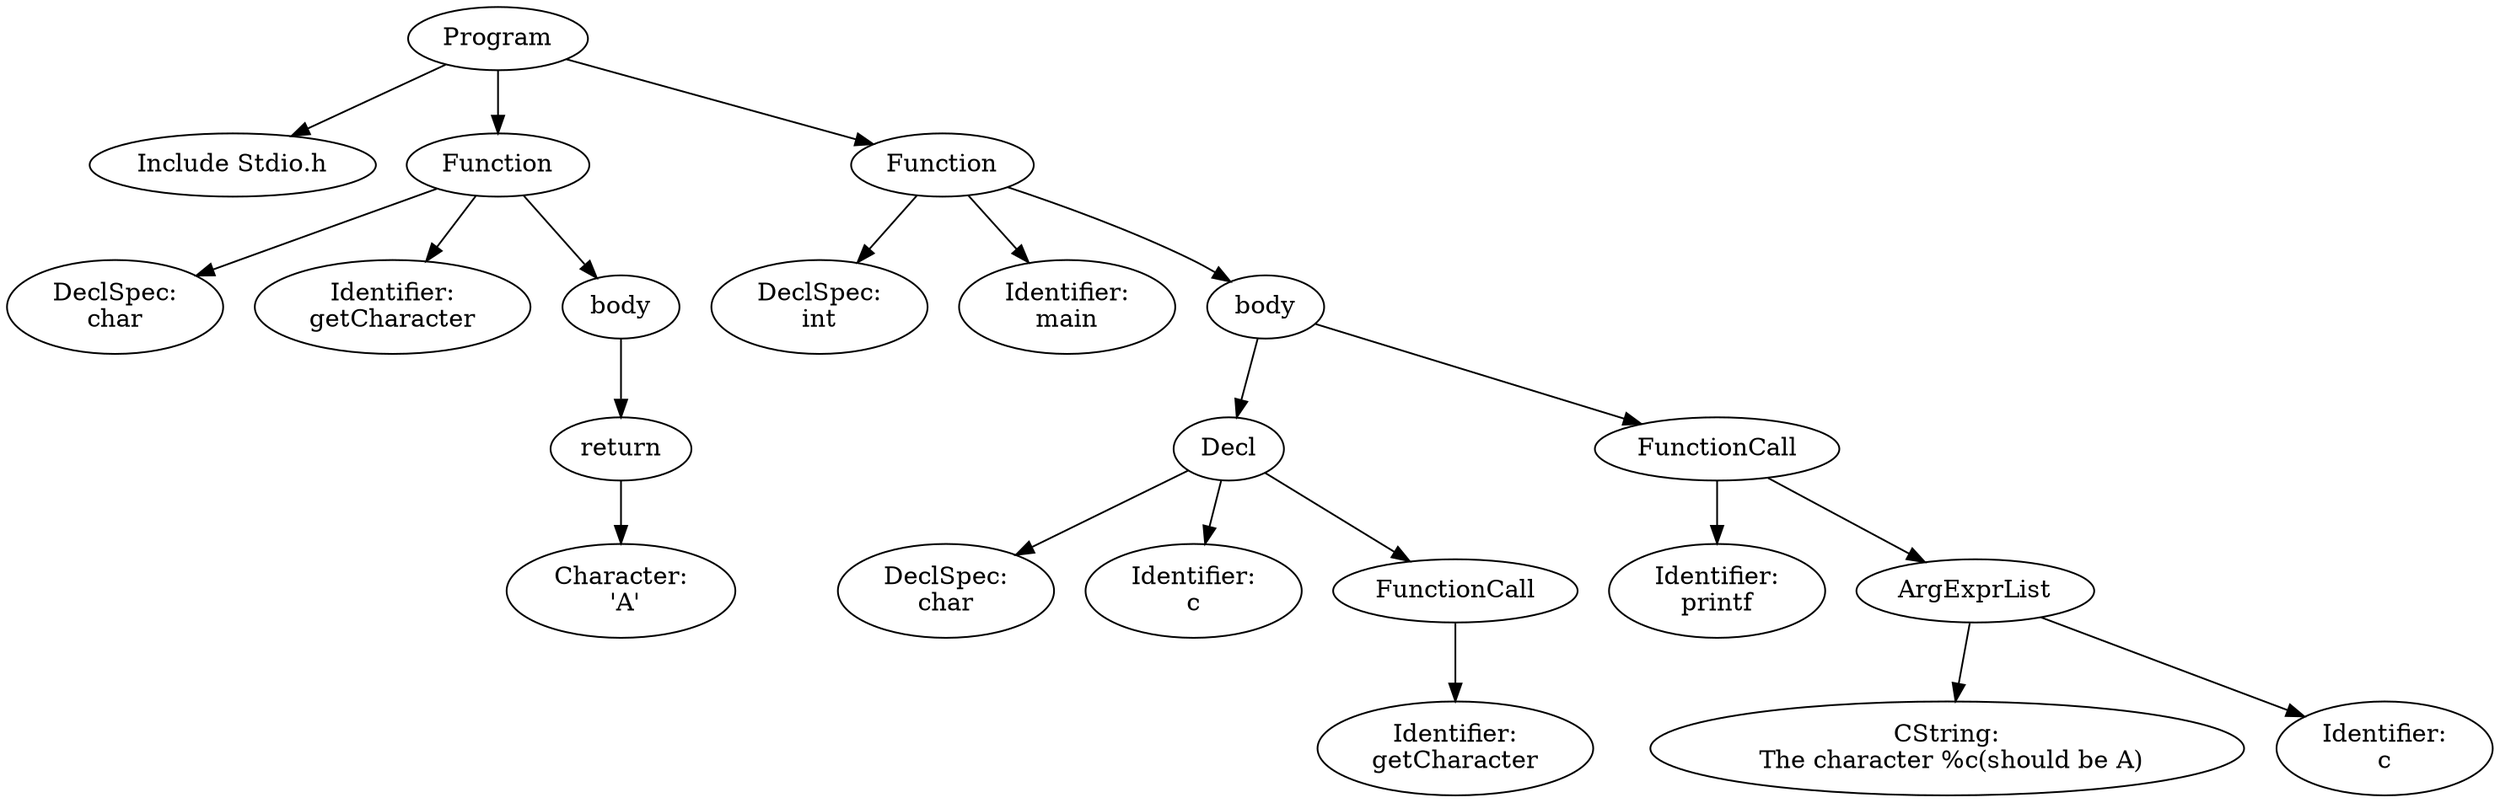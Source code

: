 digraph G {
0 [label="Program"];
0 -> 1;
1[label="Include Stdio.h"];
0 -> 2;
2 [label="Function"];
 2->3;
3 [label = "DeclSpec:
char"];
2->4;
4[label="Identifier:
getCharacter"];
2->5;
5[ label = "body"];
5->6;
6[label="return"];
6->8;
8[label="Character:
 'A'"];
0 -> 9;
9 [label="Function"];
 9->10;
10 [label = "DeclSpec:
int"];
9->11;
11[label="Identifier:
main"];
9->12;
12[ label = "body"];
12->13;
13 [label="Decl" ];
13->14;
14 [label = "DeclSpec:
char"];
13->15;
15[label="Identifier:
c"];
13->16;
16 [ label = "FunctionCall"];
16->17;
17[label="Identifier:
getCharacter"];
12->19;
19 [ label = "FunctionCall"];
19->20;
20[label="Identifier:
printf"];
19->21;
21 [ label = "ArgExprList"];
21->22;
22[label="CString:
 The character %c(should be A)\n"];
21->23;
23[label="Identifier:
c"];
}